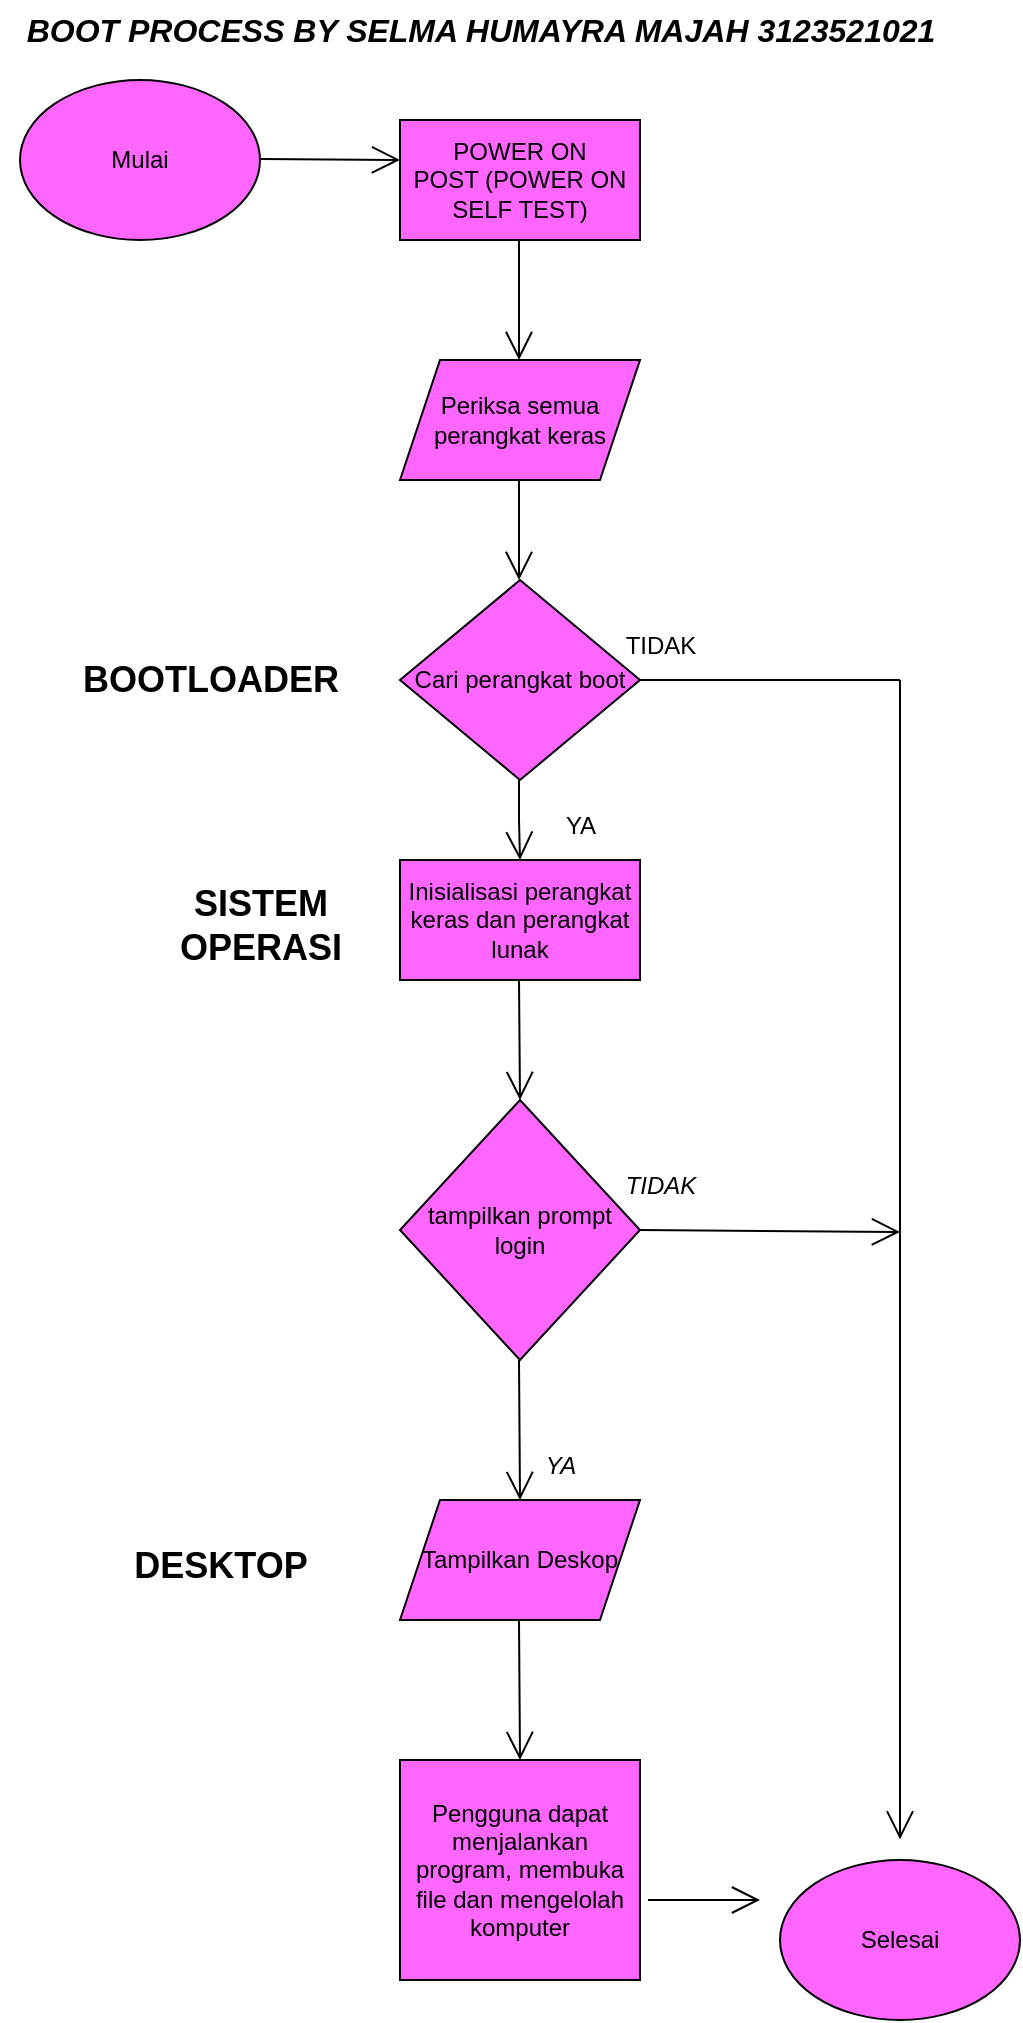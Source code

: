 <mxfile version="24.0.1" type="google">
  <diagram name="Halaman-1" id="aHFhfCNAKJlPP7mqvf5k">
    <mxGraphModel grid="1" page="1" gridSize="10" guides="1" tooltips="1" connect="1" arrows="1" fold="1" pageScale="1" pageWidth="827" pageHeight="1169" math="0" shadow="0">
      <root>
        <mxCell id="0" />
        <mxCell id="1" parent="0" />
        <object label="Mulai" id="wZ3fNfSW4JHdVWYkCGa7-1">
          <mxCell style="ellipse;whiteSpace=wrap;html=1;fillColor=#FF66FF;" vertex="1" parent="1">
            <mxGeometry x="10" y="10" width="120" height="80" as="geometry" />
          </mxCell>
        </object>
        <mxCell id="wZ3fNfSW4JHdVWYkCGa7-2" value="" style="endArrow=open;endFill=1;endSize=12;html=1;rounded=0;entryX=0;entryY=0.5;entryDx=0;entryDy=0;" edge="1" parent="1">
          <mxGeometry width="160" relative="1" as="geometry">
            <mxPoint x="130" y="49.5" as="sourcePoint" />
            <mxPoint x="200" y="50" as="targetPoint" />
          </mxGeometry>
        </mxCell>
        <mxCell id="wZ3fNfSW4JHdVWYkCGa7-3" value="POWER ON&lt;div&gt;POST (POWER ON SELF TEST)&lt;/div&gt;" style="rounded=0;whiteSpace=wrap;html=1;fillColor=#FF66FF;" vertex="1" parent="1">
          <mxGeometry x="200" y="30" width="120" height="60" as="geometry" />
        </mxCell>
        <mxCell id="wZ3fNfSW4JHdVWYkCGa7-8" value="" style="endArrow=open;endFill=1;endSize=12;html=1;rounded=0;" edge="1" parent="1">
          <mxGeometry width="160" relative="1" as="geometry">
            <mxPoint x="259.5" y="90" as="sourcePoint" />
            <mxPoint x="259.5" y="150" as="targetPoint" />
            <Array as="points" />
          </mxGeometry>
        </mxCell>
        <mxCell id="wZ3fNfSW4JHdVWYkCGa7-9" value="Periksa semua&lt;div&gt;perangkat keras&lt;/div&gt;" style="shape=parallelogram;perimeter=parallelogramPerimeter;whiteSpace=wrap;html=1;fixedSize=1;fillColor=#FF66FF;" vertex="1" parent="1">
          <mxGeometry x="200" y="150" width="120" height="60" as="geometry" />
        </mxCell>
        <mxCell id="wZ3fNfSW4JHdVWYkCGa7-10" value="" style="endArrow=open;endFill=1;endSize=12;html=1;rounded=0;" edge="1" parent="1">
          <mxGeometry width="160" relative="1" as="geometry">
            <mxPoint x="259.5" y="210" as="sourcePoint" />
            <mxPoint x="259.5" y="260" as="targetPoint" />
            <Array as="points">
              <mxPoint x="259.5" y="230" />
            </Array>
          </mxGeometry>
        </mxCell>
        <mxCell id="wZ3fNfSW4JHdVWYkCGa7-11" value="Cari perangkat boot" style="rhombus;whiteSpace=wrap;html=1;fillColor=#FF66FF;" vertex="1" parent="1">
          <mxGeometry x="200" y="260" width="120" height="100" as="geometry" />
        </mxCell>
        <mxCell id="wZ3fNfSW4JHdVWYkCGa7-12" value="" style="endArrow=open;endFill=1;endSize=12;html=1;rounded=0;" edge="1" parent="1">
          <mxGeometry width="160" relative="1" as="geometry">
            <mxPoint x="259.5" y="360" as="sourcePoint" />
            <mxPoint x="260" y="400" as="targetPoint" />
            <Array as="points">
              <mxPoint x="259.5" y="380" />
            </Array>
          </mxGeometry>
        </mxCell>
        <mxCell id="wZ3fNfSW4JHdVWYkCGa7-13" value="Inisialisasi perangkat keras dan perangkat lunak" style="rounded=0;whiteSpace=wrap;html=1;fillColor=#FF66FF;" vertex="1" parent="1">
          <mxGeometry x="200" y="400" width="120" height="60" as="geometry" />
        </mxCell>
        <mxCell id="wZ3fNfSW4JHdVWYkCGa7-14" value="" style="endArrow=open;endFill=1;endSize=12;html=1;rounded=0;" edge="1" parent="1">
          <mxGeometry width="160" relative="1" as="geometry">
            <mxPoint x="259.5" y="460" as="sourcePoint" />
            <mxPoint x="260" y="520" as="targetPoint" />
            <Array as="points" />
          </mxGeometry>
        </mxCell>
        <mxCell id="wZ3fNfSW4JHdVWYkCGa7-15" value="tampilkan prompt login" style="rhombus;whiteSpace=wrap;html=1;fillColor=#FF66FF;" vertex="1" parent="1">
          <mxGeometry x="200" y="520" width="120" height="130" as="geometry" />
        </mxCell>
        <mxCell id="wZ3fNfSW4JHdVWYkCGa7-16" value="" style="endArrow=open;endFill=1;endSize=12;html=1;rounded=0;" edge="1" parent="1">
          <mxGeometry width="160" relative="1" as="geometry">
            <mxPoint x="259.5" y="650" as="sourcePoint" />
            <mxPoint x="260" y="720" as="targetPoint" />
            <Array as="points" />
          </mxGeometry>
        </mxCell>
        <mxCell id="wZ3fNfSW4JHdVWYkCGa7-17" value="Tampilkan Deskop" style="shape=parallelogram;perimeter=parallelogramPerimeter;whiteSpace=wrap;html=1;fixedSize=1;fillColor=#FF66FF;" vertex="1" parent="1">
          <mxGeometry x="200" y="720" width="120" height="60" as="geometry" />
        </mxCell>
        <mxCell id="wZ3fNfSW4JHdVWYkCGa7-18" value="Pengguna dapat menjalankan program, membuka file dan mengelolah komputer" style="rounded=0;whiteSpace=wrap;html=1;fillColor=#FF66FF;" vertex="1" parent="1">
          <mxGeometry x="200" y="850" width="120" height="110" as="geometry" />
        </mxCell>
        <mxCell id="wZ3fNfSW4JHdVWYkCGa7-26" value="" style="endArrow=open;endFill=1;endSize=12;html=1;rounded=0;" edge="1" parent="1">
          <mxGeometry width="160" relative="1" as="geometry">
            <mxPoint x="324" y="920" as="sourcePoint" />
            <mxPoint x="380" y="920" as="targetPoint" />
            <Array as="points" />
          </mxGeometry>
        </mxCell>
        <mxCell id="wZ3fNfSW4JHdVWYkCGa7-27" value="Selesai" style="ellipse;whiteSpace=wrap;html=1;fillColor=#FF66FF;" vertex="1" parent="1">
          <mxGeometry x="390" y="900" width="120" height="80" as="geometry" />
        </mxCell>
        <mxCell id="wZ3fNfSW4JHdVWYkCGa7-28" value="" style="endArrow=open;endFill=1;endSize=12;html=1;rounded=0;exitX=1;exitY=0.5;exitDx=0;exitDy=0;" edge="1" parent="1">
          <mxGeometry width="160" relative="1" as="geometry">
            <mxPoint x="320" y="585" as="sourcePoint" />
            <mxPoint x="450" y="586" as="targetPoint" />
          </mxGeometry>
        </mxCell>
        <mxCell id="wZ3fNfSW4JHdVWYkCGa7-29" value="" style="endArrow=open;endFill=1;endSize=12;html=1;rounded=0;entryX=0.244;entryY=0;entryDx=0;entryDy=0;entryPerimeter=0;" edge="1" parent="1">
          <mxGeometry width="160" relative="1" as="geometry">
            <mxPoint x="450" y="310" as="sourcePoint" />
            <mxPoint x="450" y="889.67" as="targetPoint" />
            <Array as="points" />
          </mxGeometry>
        </mxCell>
        <mxCell id="wZ3fNfSW4JHdVWYkCGa7-30" value="" style="line;strokeWidth=1;rotatable=0;dashed=0;labelPosition=right;align=left;verticalAlign=middle;spacingTop=0;spacingLeft=6;points=[];portConstraint=eastwest;" vertex="1" parent="1">
          <mxGeometry x="320" y="305" width="130" height="10" as="geometry" />
        </mxCell>
        <mxCell id="wZ3fNfSW4JHdVWYkCGa7-38" value="" style="endArrow=open;endFill=1;endSize=12;html=1;rounded=0;" edge="1" parent="1">
          <mxGeometry width="160" relative="1" as="geometry">
            <mxPoint x="259.5" y="780" as="sourcePoint" />
            <mxPoint x="260" y="850" as="targetPoint" />
            <Array as="points" />
          </mxGeometry>
        </mxCell>
        <mxCell id="wZ3fNfSW4JHdVWYkCGa7-40" value="&lt;font size=&quot;3&quot;&gt;&lt;b&gt;&lt;i&gt;BOOT PROCESS BY SELMA HUMAYRA MAJAH 3123521021&lt;/i&gt;&lt;/b&gt;&lt;/font&gt;" style="text;html=1;align=center;verticalAlign=middle;resizable=0;points=[];autosize=1;strokeColor=none;fillColor=none;" vertex="1" parent="1">
          <mxGeometry y="-30" width="480" height="30" as="geometry" />
        </mxCell>
        <mxCell id="wZ3fNfSW4JHdVWYkCGa7-41" value="&lt;span style=&quot;font-size: 18px;&quot;&gt;&lt;b&gt;BOOTLOADER&lt;/b&gt;&lt;/span&gt;" style="text;html=1;align=center;verticalAlign=middle;resizable=0;points=[];autosize=1;strokeColor=none;fillColor=none;" vertex="1" parent="1">
          <mxGeometry x="30" y="290" width="150" height="40" as="geometry" />
        </mxCell>
        <mxCell id="wZ3fNfSW4JHdVWYkCGa7-44" value="&lt;span style=&quot;font-size: 18px;&quot;&gt;&lt;b&gt;SISTEM&lt;/b&gt;&lt;/span&gt;&lt;div&gt;&lt;span style=&quot;font-size: 18px;&quot;&gt;&lt;b&gt;OPERASI&lt;/b&gt;&lt;/span&gt;&lt;/div&gt;" style="text;html=1;align=center;verticalAlign=middle;resizable=0;points=[];autosize=1;strokeColor=none;fillColor=none;" vertex="1" parent="1">
          <mxGeometry x="80" y="403" width="100" height="60" as="geometry" />
        </mxCell>
        <mxCell id="wZ3fNfSW4JHdVWYkCGa7-45" value="&lt;font style=&quot;font-size: 18px;&quot;&gt;&lt;b&gt;DESKTOP&lt;/b&gt;&lt;/font&gt;" style="text;html=1;align=center;verticalAlign=middle;resizable=0;points=[];autosize=1;strokeColor=none;fillColor=none;" vertex="1" parent="1">
          <mxGeometry x="55" y="733" width="110" height="40" as="geometry" />
        </mxCell>
        <mxCell id="wZ3fNfSW4JHdVWYkCGa7-46" value="&lt;i&gt;YA&lt;/i&gt;" style="text;html=1;align=center;verticalAlign=middle;resizable=0;points=[];autosize=1;strokeColor=none;fillColor=none;" vertex="1" parent="1">
          <mxGeometry x="260" y="688" width="40" height="30" as="geometry" />
        </mxCell>
        <mxCell id="wZ3fNfSW4JHdVWYkCGa7-47" value="&lt;i&gt;TIDAK&lt;/i&gt;" style="text;html=1;align=center;verticalAlign=middle;resizable=0;points=[];autosize=1;strokeColor=none;fillColor=none;" vertex="1" parent="1">
          <mxGeometry x="300" y="548" width="60" height="30" as="geometry" />
        </mxCell>
        <mxCell id="wZ3fNfSW4JHdVWYkCGa7-48" value="YA" style="text;html=1;align=center;verticalAlign=middle;resizable=0;points=[];autosize=1;strokeColor=none;fillColor=none;" vertex="1" parent="1">
          <mxGeometry x="270" y="368" width="40" height="30" as="geometry" />
        </mxCell>
        <mxCell id="wZ3fNfSW4JHdVWYkCGa7-49" value="TIDAK" style="text;html=1;align=center;verticalAlign=middle;resizable=0;points=[];autosize=1;strokeColor=none;fillColor=none;" vertex="1" parent="1">
          <mxGeometry x="300" y="278" width="60" height="30" as="geometry" />
        </mxCell>
      </root>
    </mxGraphModel>
  </diagram>
</mxfile>
